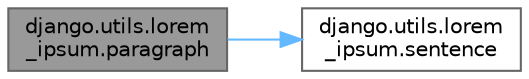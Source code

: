 digraph "django.utils.lorem_ipsum.paragraph"
{
 // LATEX_PDF_SIZE
  bgcolor="transparent";
  edge [fontname=Helvetica,fontsize=10,labelfontname=Helvetica,labelfontsize=10];
  node [fontname=Helvetica,fontsize=10,shape=box,height=0.2,width=0.4];
  rankdir="LR";
  Node1 [id="Node000001",label="django.utils.lorem\l_ipsum.paragraph",height=0.2,width=0.4,color="gray40", fillcolor="grey60", style="filled", fontcolor="black",tooltip=" "];
  Node1 -> Node2 [id="edge1_Node000001_Node000002",color="steelblue1",style="solid",tooltip=" "];
  Node2 [id="Node000002",label="django.utils.lorem\l_ipsum.sentence",height=0.2,width=0.4,color="grey40", fillcolor="white", style="filled",URL="$namespacedjango_1_1utils_1_1lorem__ipsum.html#a4af014e23806c2bb19d6d52d589823f6",tooltip=" "];
}
